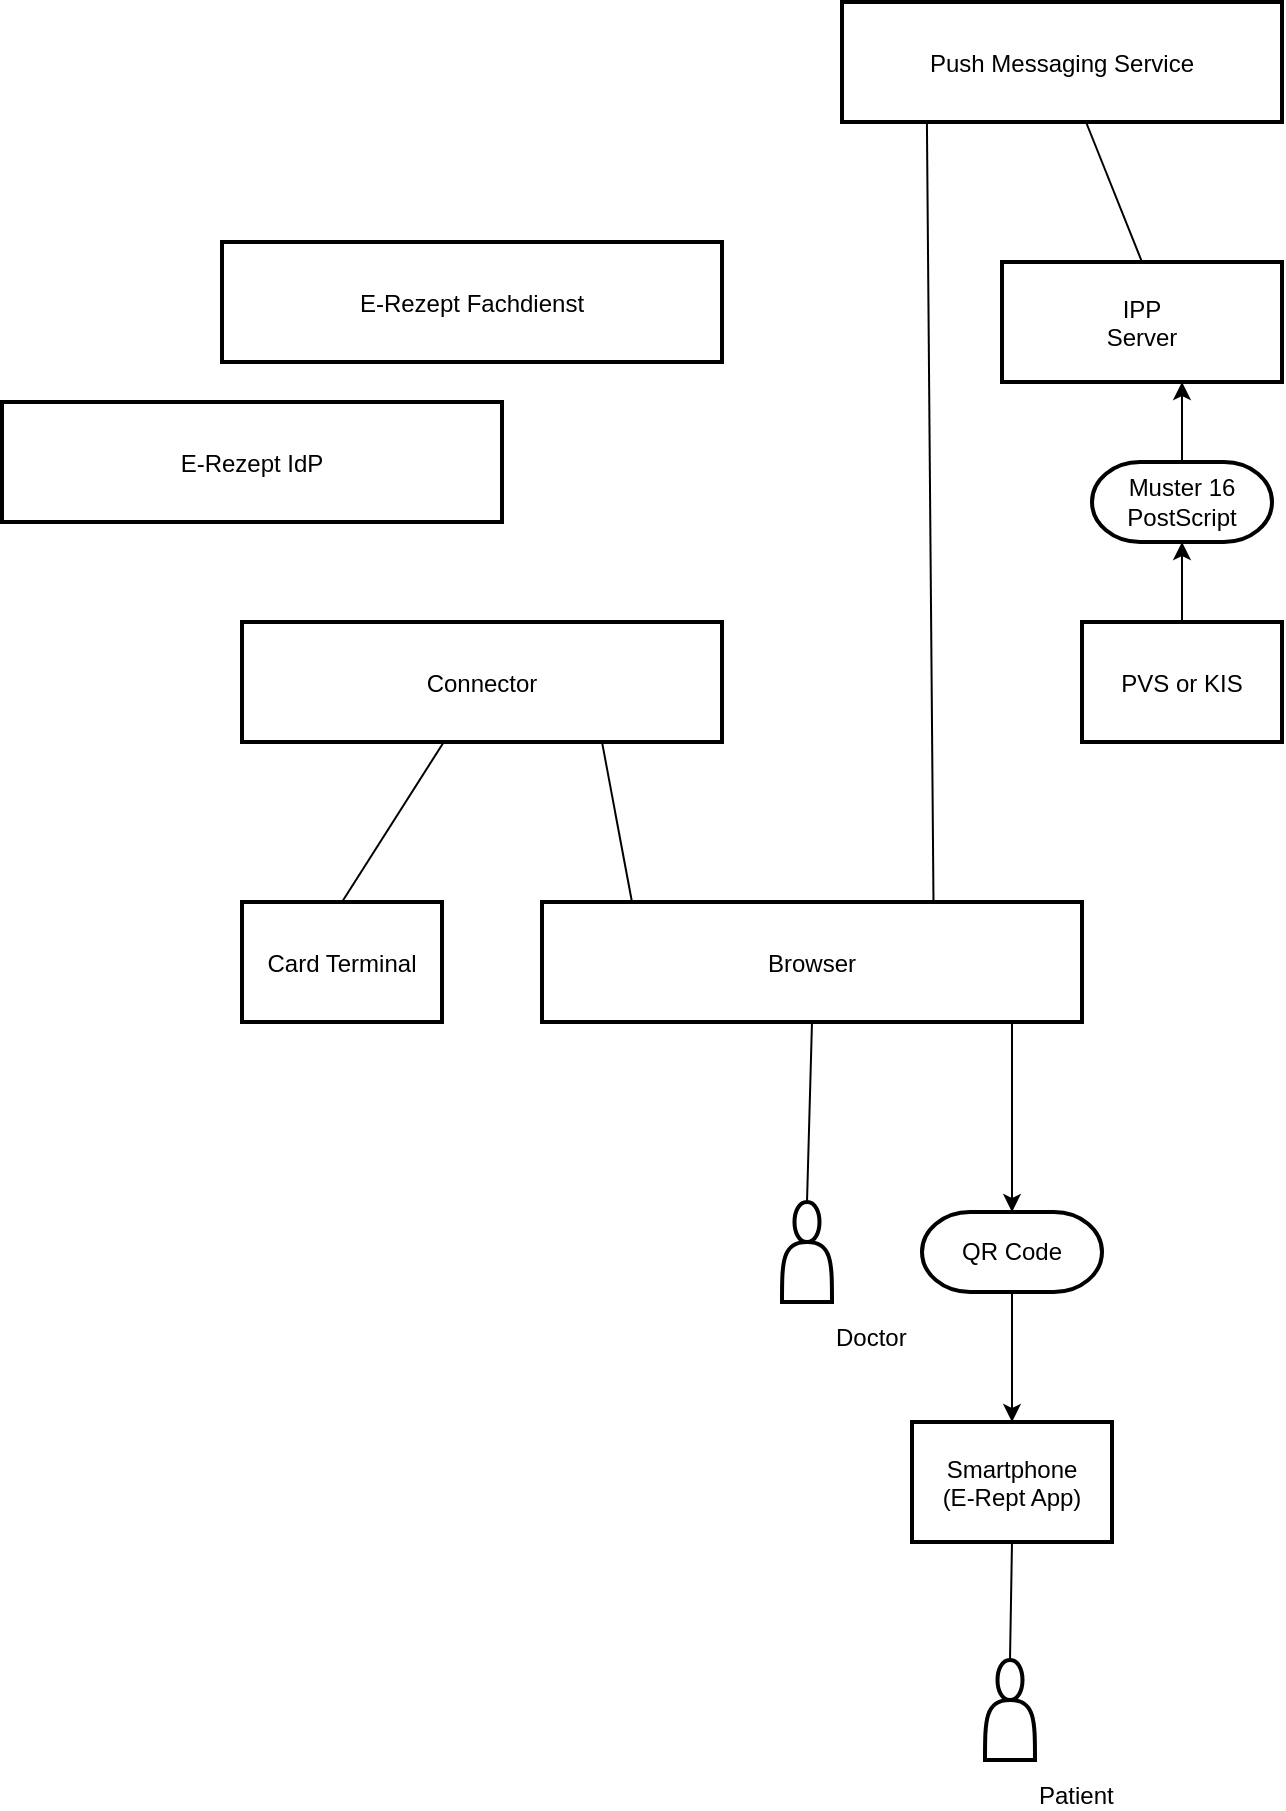 <mxfile>
    <diagram id="hrsUv3LJYTpGySpk9pGb" name="Page-1">
        <mxGraphModel dx="1516" dy="613" grid="1" gridSize="10" guides="1" tooltips="1" connect="1" arrows="1" fold="1" page="1" pageScale="1" pageWidth="850" pageHeight="1100" math="0" shadow="0">
            <root>
                <mxCell id="0"/>
                <mxCell id="1" parent="0"/>
                <mxCell id="2" value="IPP&#10;Server" style="shape=agent;offsetSize=8;strokeWidth=2;" vertex="1" parent="1">
                    <mxGeometry x="360" y="260" width="140" height="60" as="geometry"/>
                </mxCell>
                <mxCell id="3" value="Connector" style="shape=agent;offsetSize=8;strokeWidth=2;" vertex="1" parent="1">
                    <mxGeometry x="-20" y="440" width="240" height="60" as="geometry"/>
                </mxCell>
                <mxCell id="4" value="Card Terminal" style="shape=agent;offsetSize=8;strokeWidth=2;" vertex="1" parent="1">
                    <mxGeometry x="-20" y="580" width="100" height="60" as="geometry"/>
                </mxCell>
                <mxCell id="7" style="edgeStyle=orthogonalEdgeStyle;rounded=0;orthogonalLoop=1;jettySize=auto;html=1;" edge="1" parent="1" source="5" target="6">
                    <mxGeometry relative="1" as="geometry"/>
                </mxCell>
                <mxCell id="5" value="PVS or KIS" style="shape=agent;offsetSize=8;strokeWidth=2;" vertex="1" parent="1">
                    <mxGeometry x="400" y="440" width="100" height="60" as="geometry"/>
                </mxCell>
                <mxCell id="8" style="edgeStyle=orthogonalEdgeStyle;rounded=0;orthogonalLoop=1;jettySize=auto;html=1;" edge="1" parent="1" source="6" target="2">
                    <mxGeometry relative="1" as="geometry">
                        <Array as="points">
                            <mxPoint x="450" y="330"/>
                            <mxPoint x="450" y="330"/>
                        </Array>
                    </mxGeometry>
                </mxCell>
                <mxCell id="6" value="Muster 16&lt;br&gt;PostScript" style="rounded=1;whiteSpace=wrap;html=1;arcSize=60;strokeWidth=2;" vertex="1" parent="1">
                    <mxGeometry x="405" y="360" width="90" height="40" as="geometry"/>
                </mxCell>
                <mxCell id="19" style="edgeStyle=orthogonalEdgeStyle;rounded=0;orthogonalLoop=1;jettySize=auto;html=1;" edge="1" parent="1" source="9" target="18">
                    <mxGeometry relative="1" as="geometry">
                        <Array as="points">
                            <mxPoint x="365" y="660"/>
                            <mxPoint x="365" y="660"/>
                        </Array>
                    </mxGeometry>
                </mxCell>
                <mxCell id="9" value="Browser" style="shape=agent;offsetSize=8;strokeWidth=2;" vertex="1" parent="1">
                    <mxGeometry x="130" y="580" width="270" height="60" as="geometry"/>
                </mxCell>
                <mxCell id="11" value="Push Messaging Service" style="shape=agent;offsetSize=8;strokeWidth=2;" vertex="1" parent="1">
                    <mxGeometry x="280" y="130" width="220" height="60" as="geometry"/>
                </mxCell>
                <mxCell id="12" value="" style="shape=useedge;vertical=true;endArrow=none;useSignPosition=left;useSignDirection=none;exitX=0.5;exitY=0;exitDx=0;exitDy=0;dx=21;dy=40;" edge="1" parent="1" source="2" target="11">
                    <mxGeometry height="160" relative="1" as="geometry">
                        <mxPoint x="420" y="380" as="sourcePoint"/>
                        <mxPoint x="420" y="220" as="targetPoint"/>
                    </mxGeometry>
                </mxCell>
                <mxCell id="13" value="" style="shape=useedge;vertical=true;endArrow=none;useSignPosition=left;useSignDirection=south;entryX=0.193;entryY=1.008;entryDx=0;entryDy=0;entryPerimeter=0;exitX=0.725;exitY=0.008;exitDx=0;exitDy=0;exitPerimeter=0;" edge="1" parent="1" source="9" target="11">
                    <mxGeometry height="160" relative="1" as="geometry">
                        <mxPoint x="340" y="390" as="sourcePoint"/>
                        <mxPoint x="340" y="230" as="targetPoint"/>
                    </mxGeometry>
                </mxCell>
                <mxCell id="14" value="" style="shape=useedge;vertical=true;endArrow=none;useSignPosition=left;useSignDirection=south;entryX=0.75;entryY=1;entryDx=0;entryDy=0;exitX=0.167;exitY=0.008;exitDx=0;exitDy=0;exitPerimeter=0;" edge="1" parent="1" source="9" target="3">
                    <mxGeometry height="160" relative="1" as="geometry">
                        <mxPoint x="120" y="640" as="sourcePoint"/>
                        <mxPoint x="120" y="480" as="targetPoint"/>
                    </mxGeometry>
                </mxCell>
                <mxCell id="15" value="" style="shape=useedge;vertical=true;endArrow=none;useSignPosition=left;useSignDirection=south;" edge="1" parent="1" target="3">
                    <mxGeometry height="160" relative="1" as="geometry">
                        <mxPoint x="30" y="580" as="sourcePoint"/>
                        <mxPoint x="40" y="500" as="targetPoint"/>
                    </mxGeometry>
                </mxCell>
                <mxCell id="16" value="&#10;&#10;&#10;&#10;&#10;&#10;Doctor" style="shape=actor;horizontalLabelPosition=right;align=left;labelPosition=right;strokeWidth=2;" vertex="1" parent="1">
                    <mxGeometry x="250" y="730" width="25" height="50" as="geometry"/>
                </mxCell>
                <mxCell id="17" value="" style="shape=useedge;vertical=true;endArrow=none;useSignPosition=left;useSignDirection=south;entryX=0.5;entryY=1;entryDx=0;entryDy=0;exitX=0.5;exitY=0;exitDx=0;exitDy=0;" edge="1" parent="1" source="16" target="9">
                    <mxGeometry height="160" relative="1" as="geometry">
                        <mxPoint x="270" y="810" as="sourcePoint"/>
                        <mxPoint x="270" y="650" as="targetPoint"/>
                    </mxGeometry>
                </mxCell>
                <mxCell id="23" style="edgeStyle=orthogonalEdgeStyle;rounded=0;orthogonalLoop=1;jettySize=auto;html=1;" edge="1" parent="1" source="18" target="22">
                    <mxGeometry relative="1" as="geometry"/>
                </mxCell>
                <mxCell id="18" value="QR Code" style="rounded=1;whiteSpace=wrap;html=1;arcSize=60;strokeWidth=2;" vertex="1" parent="1">
                    <mxGeometry x="320" y="735" width="90" height="40" as="geometry"/>
                </mxCell>
                <mxCell id="20" value="&#10;&#10;&#10;&#10;&#10;&#10;Patient" style="shape=actor;horizontalLabelPosition=right;align=left;labelPosition=right;strokeWidth=2;" vertex="1" parent="1">
                    <mxGeometry x="351.5" y="959" width="25" height="50" as="geometry"/>
                </mxCell>
                <mxCell id="22" value="Smartphone&#10;(E-Rept App)" style="shape=agent;offsetSize=8;strokeWidth=2;" vertex="1" parent="1">
                    <mxGeometry x="315" y="840" width="100" height="60" as="geometry"/>
                </mxCell>
                <mxCell id="24" value="" style="shape=useedge;vertical=true;endArrow=none;useSignPosition=left;useSignDirection=south;entryX=0.5;entryY=1;entryDx=0;entryDy=0;exitX=0.5;exitY=0;exitDx=0;exitDy=0;" edge="1" parent="1" source="20" target="22">
                    <mxGeometry height="160" relative="1" as="geometry">
                        <mxPoint x="310" y="1080" as="sourcePoint"/>
                        <mxPoint x="310" y="920" as="targetPoint"/>
                    </mxGeometry>
                </mxCell>
                <mxCell id="25" value="E-Rezept Fachdienst" style="shape=agent;offsetSize=8;strokeWidth=2;" vertex="1" parent="1">
                    <mxGeometry x="-30" y="250" width="250" height="60" as="geometry"/>
                </mxCell>
                <mxCell id="26" value="E-Rezept IdP" style="shape=agent;offsetSize=8;strokeWidth=2;" vertex="1" parent="1">
                    <mxGeometry x="-140" y="330" width="250" height="60" as="geometry"/>
                </mxCell>
            </root>
        </mxGraphModel>
    </diagram>
</mxfile>